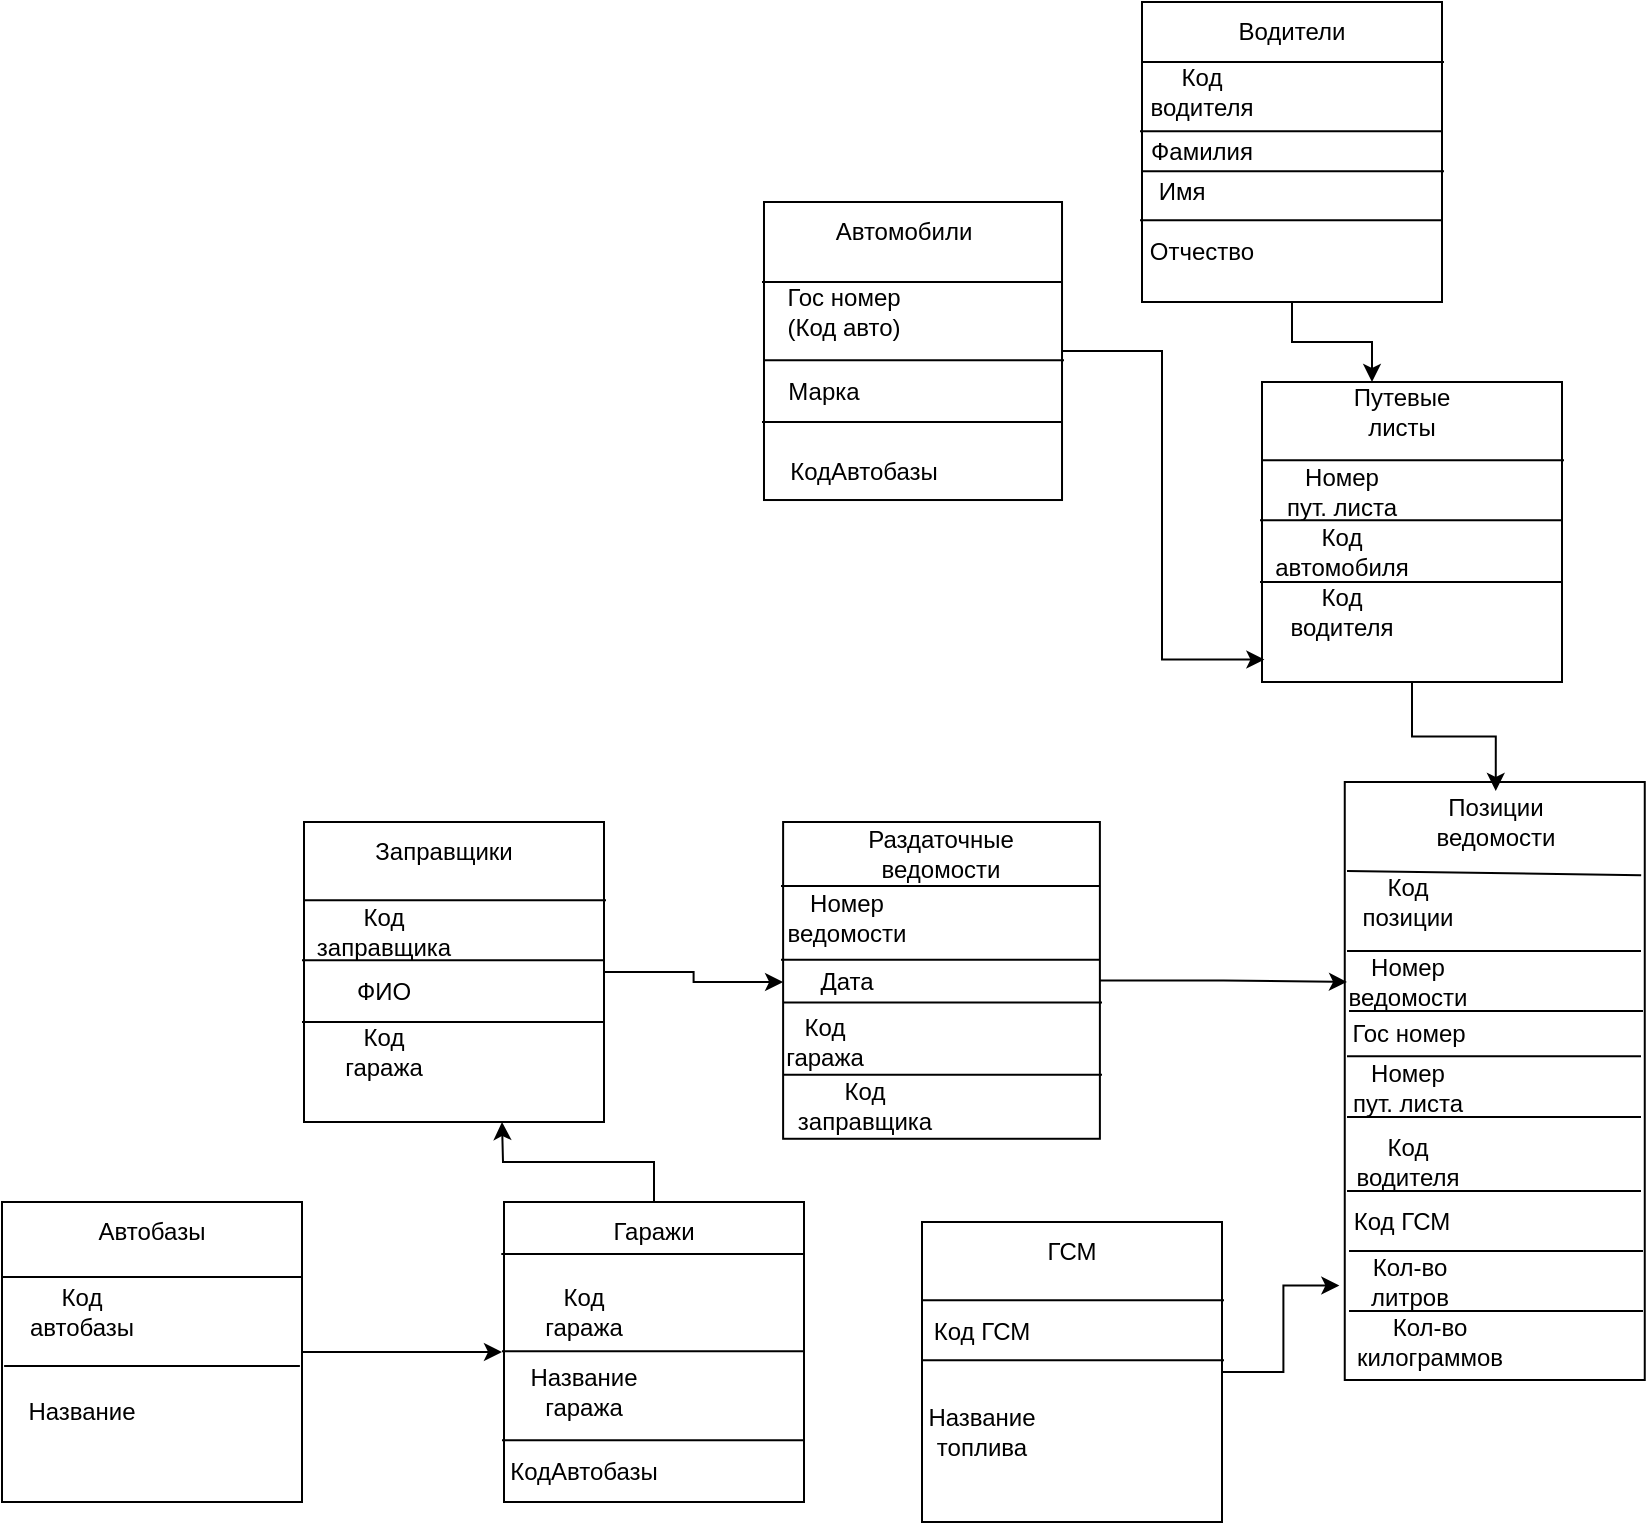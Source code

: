 <mxfile version="24.7.8">
  <diagram name="Страница — 1" id="F2UN4JURd1tIRj0Kty2B">
    <mxGraphModel dx="1888" dy="805" grid="1" gridSize="10" guides="1" tooltips="1" connect="1" arrows="1" fold="1" page="1" pageScale="1" pageWidth="827" pageHeight="1169" math="0" shadow="0">
      <root>
        <mxCell id="0" />
        <mxCell id="1" parent="0" />
        <mxCell id="1UZ0TA0e_frzeeglWWne-37" value="" style="group" vertex="1" connectable="0" parent="1">
          <mxGeometry x="-70" y="820" width="150" height="150" as="geometry" />
        </mxCell>
        <mxCell id="1UZ0TA0e_frzeeglWWne-40" value="" style="group" vertex="1" connectable="0" parent="1UZ0TA0e_frzeeglWWne-37">
          <mxGeometry width="150" height="150" as="geometry" />
        </mxCell>
        <mxCell id="1UZ0TA0e_frzeeglWWne-120" style="edgeStyle=orthogonalEdgeStyle;rounded=0;orthogonalLoop=1;jettySize=auto;html=1;" edge="1" parent="1UZ0TA0e_frzeeglWWne-40" source="1UZ0TA0e_frzeeglWWne-1">
          <mxGeometry relative="1" as="geometry">
            <mxPoint x="250" y="75" as="targetPoint" />
          </mxGeometry>
        </mxCell>
        <mxCell id="1UZ0TA0e_frzeeglWWne-1" value="" style="whiteSpace=wrap;html=1;aspect=fixed;movable=1;resizable=1;rotatable=1;deletable=1;editable=1;locked=0;connectable=1;" vertex="1" parent="1UZ0TA0e_frzeeglWWne-40">
          <mxGeometry width="150" height="150" as="geometry" />
        </mxCell>
        <mxCell id="1UZ0TA0e_frzeeglWWne-3" value="Код автобазы" style="text;html=1;align=center;verticalAlign=middle;whiteSpace=wrap;rounded=0;movable=1;resizable=1;rotatable=1;deletable=1;editable=1;locked=0;connectable=1;" vertex="1" parent="1UZ0TA0e_frzeeglWWne-40">
          <mxGeometry x="10" y="40" width="60" height="30" as="geometry" />
        </mxCell>
        <mxCell id="1UZ0TA0e_frzeeglWWne-5" value="Название" style="text;html=1;align=center;verticalAlign=middle;whiteSpace=wrap;rounded=0;movable=1;resizable=1;rotatable=1;deletable=1;editable=1;locked=0;connectable=1;" vertex="1" parent="1UZ0TA0e_frzeeglWWne-40">
          <mxGeometry x="10" y="90" width="60" height="30" as="geometry" />
        </mxCell>
        <mxCell id="1UZ0TA0e_frzeeglWWne-6" value="" style="endArrow=none;html=1;rounded=0;entryX=0.993;entryY=0.547;entryDx=0;entryDy=0;entryPerimeter=0;exitX=0.007;exitY=0.547;exitDx=0;exitDy=0;exitPerimeter=0;movable=1;resizable=1;rotatable=1;deletable=1;editable=1;locked=0;connectable=1;" edge="1" parent="1UZ0TA0e_frzeeglWWne-40" source="1UZ0TA0e_frzeeglWWne-1" target="1UZ0TA0e_frzeeglWWne-1">
          <mxGeometry width="50" height="50" relative="1" as="geometry">
            <mxPoint x="320" y="320" as="sourcePoint" />
            <mxPoint x="370" y="270" as="targetPoint" />
          </mxGeometry>
        </mxCell>
        <mxCell id="1UZ0TA0e_frzeeglWWne-7" value="" style="endArrow=none;html=1;rounded=0;entryX=1;entryY=0.25;entryDx=0;entryDy=0;exitX=0;exitY=0.25;exitDx=0;exitDy=0;movable=1;resizable=1;rotatable=1;deletable=1;editable=1;locked=0;connectable=1;" edge="1" parent="1UZ0TA0e_frzeeglWWne-40" source="1UZ0TA0e_frzeeglWWne-1" target="1UZ0TA0e_frzeeglWWne-1">
          <mxGeometry width="50" height="50" relative="1" as="geometry">
            <mxPoint x="320" y="320" as="sourcePoint" />
            <mxPoint x="370" y="270" as="targetPoint" />
          </mxGeometry>
        </mxCell>
        <mxCell id="1UZ0TA0e_frzeeglWWne-2" value="Автобазы" style="text;html=1;align=center;verticalAlign=middle;whiteSpace=wrap;rounded=0;movable=1;resizable=1;rotatable=1;deletable=1;editable=1;locked=0;connectable=1;" vertex="1" parent="1UZ0TA0e_frzeeglWWne-40">
          <mxGeometry x="45" width="60" height="30" as="geometry" />
        </mxCell>
        <mxCell id="1UZ0TA0e_frzeeglWWne-57" value="" style="group" vertex="1" connectable="0" parent="1">
          <mxGeometry x="180" y="820" width="151" height="150" as="geometry" />
        </mxCell>
        <mxCell id="1UZ0TA0e_frzeeglWWne-121" style="edgeStyle=orthogonalEdgeStyle;rounded=0;orthogonalLoop=1;jettySize=auto;html=1;" edge="1" parent="1UZ0TA0e_frzeeglWWne-57" source="1UZ0TA0e_frzeeglWWne-11">
          <mxGeometry relative="1" as="geometry">
            <mxPoint y="-40" as="targetPoint" />
          </mxGeometry>
        </mxCell>
        <mxCell id="1UZ0TA0e_frzeeglWWne-11" value="" style="whiteSpace=wrap;html=1;aspect=fixed;" vertex="1" parent="1UZ0TA0e_frzeeglWWne-57">
          <mxGeometry x="1" width="150" height="150" as="geometry" />
        </mxCell>
        <mxCell id="1UZ0TA0e_frzeeglWWne-12" value="Гаражи" style="text;html=1;align=center;verticalAlign=middle;whiteSpace=wrap;rounded=0;" vertex="1" parent="1UZ0TA0e_frzeeglWWne-57">
          <mxGeometry x="46" width="60" height="30" as="geometry" />
        </mxCell>
        <mxCell id="1UZ0TA0e_frzeeglWWne-13" value="Код гаража" style="text;html=1;align=center;verticalAlign=middle;whiteSpace=wrap;rounded=0;" vertex="1" parent="1UZ0TA0e_frzeeglWWne-57">
          <mxGeometry x="11" y="40" width="60" height="30" as="geometry" />
        </mxCell>
        <mxCell id="1UZ0TA0e_frzeeglWWne-14" value="Название гаража" style="text;html=1;align=center;verticalAlign=middle;whiteSpace=wrap;rounded=0;" vertex="1" parent="1UZ0TA0e_frzeeglWWne-57">
          <mxGeometry x="11" y="80" width="60" height="30" as="geometry" />
        </mxCell>
        <mxCell id="1UZ0TA0e_frzeeglWWne-15" value="КодАвтобазы" style="text;html=1;align=center;verticalAlign=middle;whiteSpace=wrap;rounded=0;" vertex="1" parent="1UZ0TA0e_frzeeglWWne-57">
          <mxGeometry x="11" y="120" width="60" height="30" as="geometry" />
        </mxCell>
        <mxCell id="1UZ0TA0e_frzeeglWWne-41" value="" style="endArrow=none;html=1;rounded=0;entryX=-0.009;entryY=0.173;entryDx=0;entryDy=0;entryPerimeter=0;exitX=0.997;exitY=0.173;exitDx=0;exitDy=0;exitPerimeter=0;" edge="1" parent="1UZ0TA0e_frzeeglWWne-57" source="1UZ0TA0e_frzeeglWWne-11" target="1UZ0TA0e_frzeeglWWne-11">
          <mxGeometry width="50" height="50" relative="1" as="geometry">
            <mxPoint x="21" y="360" as="sourcePoint" />
            <mxPoint x="71" y="310" as="targetPoint" />
          </mxGeometry>
        </mxCell>
        <mxCell id="1UZ0TA0e_frzeeglWWne-42" value="" style="endArrow=none;html=1;rounded=0;entryX=-0.009;entryY=0.173;entryDx=0;entryDy=0;entryPerimeter=0;exitX=0.997;exitY=0.173;exitDx=0;exitDy=0;exitPerimeter=0;" edge="1" parent="1UZ0TA0e_frzeeglWWne-57">
          <mxGeometry width="50" height="50" relative="1" as="geometry">
            <mxPoint x="151" y="74.58" as="sourcePoint" />
            <mxPoint y="74.58" as="targetPoint" />
          </mxGeometry>
        </mxCell>
        <mxCell id="1UZ0TA0e_frzeeglWWne-43" value="" style="endArrow=none;html=1;rounded=0;entryX=-0.009;entryY=0.173;entryDx=0;entryDy=0;entryPerimeter=0;exitX=0.997;exitY=0.173;exitDx=0;exitDy=0;exitPerimeter=0;" edge="1" parent="1UZ0TA0e_frzeeglWWne-57">
          <mxGeometry width="50" height="50" relative="1" as="geometry">
            <mxPoint x="151" y="119.17" as="sourcePoint" />
            <mxPoint y="119.17" as="targetPoint" />
          </mxGeometry>
        </mxCell>
        <mxCell id="1UZ0TA0e_frzeeglWWne-58" value="" style="group" vertex="1" connectable="0" parent="1">
          <mxGeometry x="390" y="830" width="151" height="150" as="geometry" />
        </mxCell>
        <mxCell id="1UZ0TA0e_frzeeglWWne-16" value="" style="whiteSpace=wrap;html=1;aspect=fixed;" vertex="1" parent="1UZ0TA0e_frzeeglWWne-58">
          <mxGeometry width="150" height="150" as="geometry" />
        </mxCell>
        <mxCell id="1UZ0TA0e_frzeeglWWne-17" value="ГСМ" style="text;html=1;align=center;verticalAlign=middle;whiteSpace=wrap;rounded=0;" vertex="1" parent="1UZ0TA0e_frzeeglWWne-58">
          <mxGeometry x="45" width="60" height="30" as="geometry" />
        </mxCell>
        <mxCell id="1UZ0TA0e_frzeeglWWne-18" value="Код ГСМ" style="text;html=1;align=center;verticalAlign=middle;whiteSpace=wrap;rounded=0;" vertex="1" parent="1UZ0TA0e_frzeeglWWne-58">
          <mxGeometry y="40" width="60" height="30" as="geometry" />
        </mxCell>
        <mxCell id="1UZ0TA0e_frzeeglWWne-19" value="Название топлива" style="text;html=1;align=center;verticalAlign=middle;whiteSpace=wrap;rounded=0;" vertex="1" parent="1UZ0TA0e_frzeeglWWne-58">
          <mxGeometry y="90" width="60" height="30" as="geometry" />
        </mxCell>
        <mxCell id="1UZ0TA0e_frzeeglWWne-44" value="" style="endArrow=none;html=1;rounded=0;entryX=-0.009;entryY=0.173;entryDx=0;entryDy=0;entryPerimeter=0;exitX=0.997;exitY=0.173;exitDx=0;exitDy=0;exitPerimeter=0;" edge="1" parent="1UZ0TA0e_frzeeglWWne-58">
          <mxGeometry width="50" height="50" relative="1" as="geometry">
            <mxPoint x="151" y="39.17" as="sourcePoint" />
            <mxPoint y="39.17" as="targetPoint" />
          </mxGeometry>
        </mxCell>
        <mxCell id="1UZ0TA0e_frzeeglWWne-45" value="" style="endArrow=none;html=1;rounded=0;entryX=-0.009;entryY=0.173;entryDx=0;entryDy=0;entryPerimeter=0;exitX=0.997;exitY=0.173;exitDx=0;exitDy=0;exitPerimeter=0;" edge="1" parent="1UZ0TA0e_frzeeglWWne-58">
          <mxGeometry width="50" height="50" relative="1" as="geometry">
            <mxPoint x="151" y="69.17" as="sourcePoint" />
            <mxPoint y="69.17" as="targetPoint" />
          </mxGeometry>
        </mxCell>
        <mxCell id="1UZ0TA0e_frzeeglWWne-61" value="" style="group" vertex="1" connectable="0" parent="1">
          <mxGeometry x="310" y="320" width="151" height="150" as="geometry" />
        </mxCell>
        <mxCell id="1UZ0TA0e_frzeeglWWne-20" value="" style="whiteSpace=wrap;html=1;aspect=fixed;" vertex="1" parent="1UZ0TA0e_frzeeglWWne-61">
          <mxGeometry x="0.993" width="149.013" height="149.013" as="geometry" />
        </mxCell>
        <mxCell id="1UZ0TA0e_frzeeglWWne-21" value="Автомобили" style="text;html=1;align=center;verticalAlign=middle;whiteSpace=wrap;rounded=0;" vertex="1" parent="1UZ0TA0e_frzeeglWWne-61">
          <mxGeometry x="40.73" width="59.605" height="30" as="geometry" />
        </mxCell>
        <mxCell id="1UZ0TA0e_frzeeglWWne-22" value="Гос номер (Код авто)" style="text;html=1;align=center;verticalAlign=middle;whiteSpace=wrap;rounded=0;" vertex="1" parent="1UZ0TA0e_frzeeglWWne-61">
          <mxGeometry x="10.928" y="40" width="59.605" height="30" as="geometry" />
        </mxCell>
        <mxCell id="1UZ0TA0e_frzeeglWWne-23" value="Марка" style="text;html=1;align=center;verticalAlign=middle;whiteSpace=wrap;rounded=0;" vertex="1" parent="1UZ0TA0e_frzeeglWWne-61">
          <mxGeometry x="0.993" y="80" width="59.605" height="30" as="geometry" />
        </mxCell>
        <mxCell id="1UZ0TA0e_frzeeglWWne-24" value="КодАвтобазы" style="text;html=1;align=center;verticalAlign=middle;whiteSpace=wrap;rounded=0;" vertex="1" parent="1UZ0TA0e_frzeeglWWne-61">
          <mxGeometry x="20.862" y="120" width="59.605" height="30" as="geometry" />
        </mxCell>
        <mxCell id="1UZ0TA0e_frzeeglWWne-47" value="" style="endArrow=none;html=1;rounded=0;entryX=-0.009;entryY=0.173;entryDx=0;entryDy=0;entryPerimeter=0;exitX=0.997;exitY=0.173;exitDx=0;exitDy=0;exitPerimeter=0;" edge="1" parent="1UZ0TA0e_frzeeglWWne-61">
          <mxGeometry width="50" height="50" relative="1" as="geometry">
            <mxPoint x="150.007" y="40" as="sourcePoint" />
            <mxPoint y="40" as="targetPoint" />
          </mxGeometry>
        </mxCell>
        <mxCell id="1UZ0TA0e_frzeeglWWne-48" value="" style="endArrow=none;html=1;rounded=0;entryX=-0.009;entryY=0.173;entryDx=0;entryDy=0;entryPerimeter=0;exitX=0.997;exitY=0.173;exitDx=0;exitDy=0;exitPerimeter=0;" edge="1" parent="1UZ0TA0e_frzeeglWWne-61">
          <mxGeometry width="50" height="50" relative="1" as="geometry">
            <mxPoint x="151" y="79.17" as="sourcePoint" />
            <mxPoint x="0.993" y="79.17" as="targetPoint" />
          </mxGeometry>
        </mxCell>
        <mxCell id="1UZ0TA0e_frzeeglWWne-49" value="" style="endArrow=none;html=1;rounded=0;entryX=-0.009;entryY=0.173;entryDx=0;entryDy=0;entryPerimeter=0;exitX=0.997;exitY=0.173;exitDx=0;exitDy=0;exitPerimeter=0;" edge="1" parent="1UZ0TA0e_frzeeglWWne-61">
          <mxGeometry width="50" height="50" relative="1" as="geometry">
            <mxPoint x="150.007" y="110" as="sourcePoint" />
            <mxPoint y="110" as="targetPoint" />
          </mxGeometry>
        </mxCell>
        <mxCell id="1UZ0TA0e_frzeeglWWne-62" value="" style="group" vertex="1" connectable="0" parent="1">
          <mxGeometry x="490" y="230" width="161" height="150" as="geometry" />
        </mxCell>
        <mxCell id="1UZ0TA0e_frzeeglWWne-84" value="" style="group" vertex="1" connectable="0" parent="1UZ0TA0e_frzeeglWWne-62">
          <mxGeometry y="-10" width="161" height="150" as="geometry" />
        </mxCell>
        <mxCell id="1UZ0TA0e_frzeeglWWne-25" value="" style="whiteSpace=wrap;html=1;aspect=fixed;" vertex="1" parent="1UZ0TA0e_frzeeglWWne-84">
          <mxGeometry x="10" width="150" height="150" as="geometry" />
        </mxCell>
        <mxCell id="1UZ0TA0e_frzeeglWWne-26" value="Водители" style="text;html=1;align=center;verticalAlign=middle;whiteSpace=wrap;rounded=0;" vertex="1" parent="1UZ0TA0e_frzeeglWWne-84">
          <mxGeometry x="55" width="60" height="30" as="geometry" />
        </mxCell>
        <mxCell id="1UZ0TA0e_frzeeglWWne-27" value="Код водителя" style="text;html=1;align=center;verticalAlign=middle;whiteSpace=wrap;rounded=0;" vertex="1" parent="1UZ0TA0e_frzeeglWWne-84">
          <mxGeometry x="10" y="30" width="60" height="30" as="geometry" />
        </mxCell>
        <mxCell id="1UZ0TA0e_frzeeglWWne-28" value="Фамилия" style="text;html=1;align=center;verticalAlign=middle;whiteSpace=wrap;rounded=0;" vertex="1" parent="1UZ0TA0e_frzeeglWWne-84">
          <mxGeometry x="10" y="60" width="60" height="30" as="geometry" />
        </mxCell>
        <mxCell id="1UZ0TA0e_frzeeglWWne-29" value="Имя" style="text;html=1;align=center;verticalAlign=middle;whiteSpace=wrap;rounded=0;" vertex="1" parent="1UZ0TA0e_frzeeglWWne-84">
          <mxGeometry y="80" width="60" height="30" as="geometry" />
        </mxCell>
        <mxCell id="1UZ0TA0e_frzeeglWWne-30" value="Отчество" style="text;html=1;align=center;verticalAlign=middle;whiteSpace=wrap;rounded=0;" vertex="1" parent="1UZ0TA0e_frzeeglWWne-84">
          <mxGeometry x="10" y="110" width="60" height="30" as="geometry" />
        </mxCell>
        <mxCell id="1UZ0TA0e_frzeeglWWne-51" value="" style="endArrow=none;html=1;rounded=0;entryX=-0.009;entryY=0.173;entryDx=0;entryDy=0;entryPerimeter=0;exitX=0.997;exitY=0.173;exitDx=0;exitDy=0;exitPerimeter=0;" edge="1" parent="1UZ0TA0e_frzeeglWWne-84">
          <mxGeometry width="50" height="50" relative="1" as="geometry">
            <mxPoint x="160" y="64.58" as="sourcePoint" />
            <mxPoint x="9" y="64.58" as="targetPoint" />
          </mxGeometry>
        </mxCell>
        <mxCell id="1UZ0TA0e_frzeeglWWne-52" value="" style="endArrow=none;html=1;rounded=0;entryX=-0.009;entryY=0.173;entryDx=0;entryDy=0;entryPerimeter=0;exitX=0.997;exitY=0.173;exitDx=0;exitDy=0;exitPerimeter=0;" edge="1" parent="1UZ0TA0e_frzeeglWWne-84">
          <mxGeometry width="50" height="50" relative="1" as="geometry">
            <mxPoint x="161" y="84.58" as="sourcePoint" />
            <mxPoint x="10" y="84.58" as="targetPoint" />
          </mxGeometry>
        </mxCell>
        <mxCell id="1UZ0TA0e_frzeeglWWne-53" value="" style="endArrow=none;html=1;rounded=0;entryX=-0.009;entryY=0.173;entryDx=0;entryDy=0;entryPerimeter=0;exitX=0.997;exitY=0.173;exitDx=0;exitDy=0;exitPerimeter=0;" edge="1" parent="1UZ0TA0e_frzeeglWWne-84">
          <mxGeometry width="50" height="50" relative="1" as="geometry">
            <mxPoint x="160" y="109.17" as="sourcePoint" />
            <mxPoint x="9" y="109.17" as="targetPoint" />
          </mxGeometry>
        </mxCell>
        <mxCell id="1UZ0TA0e_frzeeglWWne-83" value="" style="endArrow=none;html=1;rounded=0;entryX=-0.009;entryY=0.173;entryDx=0;entryDy=0;entryPerimeter=0;exitX=0.997;exitY=0.173;exitDx=0;exitDy=0;exitPerimeter=0;" edge="1" parent="1UZ0TA0e_frzeeglWWne-84">
          <mxGeometry width="50" height="50" relative="1" as="geometry">
            <mxPoint x="161" y="30.0" as="sourcePoint" />
            <mxPoint x="10" y="30.0" as="targetPoint" />
          </mxGeometry>
        </mxCell>
        <mxCell id="1UZ0TA0e_frzeeglWWne-63" value="" style="group" vertex="1" connectable="0" parent="1">
          <mxGeometry x="559" y="410" width="152" height="150" as="geometry" />
        </mxCell>
        <mxCell id="1UZ0TA0e_frzeeglWWne-31" value="" style="whiteSpace=wrap;html=1;aspect=fixed;" vertex="1" parent="1UZ0TA0e_frzeeglWWne-63">
          <mxGeometry x="1" width="150" height="150" as="geometry" />
        </mxCell>
        <mxCell id="1UZ0TA0e_frzeeglWWne-32" value="Путевые листы" style="text;html=1;align=center;verticalAlign=middle;whiteSpace=wrap;rounded=0;" vertex="1" parent="1UZ0TA0e_frzeeglWWne-63">
          <mxGeometry x="41" width="60" height="30" as="geometry" />
        </mxCell>
        <mxCell id="1UZ0TA0e_frzeeglWWne-33" value="Номер пут. листа" style="text;html=1;align=center;verticalAlign=middle;whiteSpace=wrap;rounded=0;" vertex="1" parent="1UZ0TA0e_frzeeglWWne-63">
          <mxGeometry x="11" y="40" width="60" height="30" as="geometry" />
        </mxCell>
        <mxCell id="1UZ0TA0e_frzeeglWWne-34" value="Код автомобиля" style="text;html=1;align=center;verticalAlign=middle;whiteSpace=wrap;rounded=0;" vertex="1" parent="1UZ0TA0e_frzeeglWWne-63">
          <mxGeometry x="11" y="70" width="60" height="30" as="geometry" />
        </mxCell>
        <mxCell id="1UZ0TA0e_frzeeglWWne-35" value="Код водителя" style="text;html=1;align=center;verticalAlign=middle;whiteSpace=wrap;rounded=0;" vertex="1" parent="1UZ0TA0e_frzeeglWWne-63">
          <mxGeometry x="11" y="100" width="60" height="30" as="geometry" />
        </mxCell>
        <mxCell id="1UZ0TA0e_frzeeglWWne-54" value="" style="endArrow=none;html=1;rounded=0;entryX=-0.009;entryY=0.173;entryDx=0;entryDy=0;entryPerimeter=0;exitX=0.997;exitY=0.173;exitDx=0;exitDy=0;exitPerimeter=0;" edge="1" parent="1UZ0TA0e_frzeeglWWne-63">
          <mxGeometry width="50" height="50" relative="1" as="geometry">
            <mxPoint x="152" y="39.17" as="sourcePoint" />
            <mxPoint x="1" y="39.17" as="targetPoint" />
          </mxGeometry>
        </mxCell>
        <mxCell id="1UZ0TA0e_frzeeglWWne-55" value="" style="endArrow=none;html=1;rounded=0;entryX=-0.009;entryY=0.173;entryDx=0;entryDy=0;entryPerimeter=0;exitX=0.997;exitY=0.173;exitDx=0;exitDy=0;exitPerimeter=0;" edge="1" parent="1UZ0TA0e_frzeeglWWne-63">
          <mxGeometry width="50" height="50" relative="1" as="geometry">
            <mxPoint x="151" y="69.17" as="sourcePoint" />
            <mxPoint y="69.17" as="targetPoint" />
          </mxGeometry>
        </mxCell>
        <mxCell id="1UZ0TA0e_frzeeglWWne-56" value="" style="endArrow=none;html=1;rounded=0;entryX=-0.009;entryY=0.173;entryDx=0;entryDy=0;entryPerimeter=0;exitX=0.997;exitY=0.173;exitDx=0;exitDy=0;exitPerimeter=0;" edge="1" parent="1UZ0TA0e_frzeeglWWne-63">
          <mxGeometry width="50" height="50" relative="1" as="geometry">
            <mxPoint x="151" y="100" as="sourcePoint" />
            <mxPoint y="100" as="targetPoint" />
          </mxGeometry>
        </mxCell>
        <mxCell id="1UZ0TA0e_frzeeglWWne-64" value="" style="group" vertex="1" connectable="0" parent="1">
          <mxGeometry x="80" y="630" width="152" height="150" as="geometry" />
        </mxCell>
        <mxCell id="1UZ0TA0e_frzeeglWWne-65" value="" style="whiteSpace=wrap;html=1;aspect=fixed;" vertex="1" parent="1UZ0TA0e_frzeeglWWne-64">
          <mxGeometry x="1" width="150" height="150" as="geometry" />
        </mxCell>
        <mxCell id="1UZ0TA0e_frzeeglWWne-66" value="Заправщики" style="text;html=1;align=center;verticalAlign=middle;whiteSpace=wrap;rounded=0;" vertex="1" parent="1UZ0TA0e_frzeeglWWne-64">
          <mxGeometry x="41" width="60" height="30" as="geometry" />
        </mxCell>
        <mxCell id="1UZ0TA0e_frzeeglWWne-67" value="Код заправщика" style="text;html=1;align=center;verticalAlign=middle;whiteSpace=wrap;rounded=0;" vertex="1" parent="1UZ0TA0e_frzeeglWWne-64">
          <mxGeometry x="11" y="40" width="60" height="30" as="geometry" />
        </mxCell>
        <mxCell id="1UZ0TA0e_frzeeglWWne-68" value="ФИО" style="text;html=1;align=center;verticalAlign=middle;whiteSpace=wrap;rounded=0;" vertex="1" parent="1UZ0TA0e_frzeeglWWne-64">
          <mxGeometry x="11" y="70" width="60" height="30" as="geometry" />
        </mxCell>
        <mxCell id="1UZ0TA0e_frzeeglWWne-69" value="Код гаража" style="text;html=1;align=center;verticalAlign=middle;whiteSpace=wrap;rounded=0;" vertex="1" parent="1UZ0TA0e_frzeeglWWne-64">
          <mxGeometry x="11" y="100" width="60" height="30" as="geometry" />
        </mxCell>
        <mxCell id="1UZ0TA0e_frzeeglWWne-70" value="" style="endArrow=none;html=1;rounded=0;entryX=-0.009;entryY=0.173;entryDx=0;entryDy=0;entryPerimeter=0;exitX=0.997;exitY=0.173;exitDx=0;exitDy=0;exitPerimeter=0;" edge="1" parent="1UZ0TA0e_frzeeglWWne-64">
          <mxGeometry width="50" height="50" relative="1" as="geometry">
            <mxPoint x="152" y="39.17" as="sourcePoint" />
            <mxPoint x="1" y="39.17" as="targetPoint" />
          </mxGeometry>
        </mxCell>
        <mxCell id="1UZ0TA0e_frzeeglWWne-71" value="" style="endArrow=none;html=1;rounded=0;entryX=-0.009;entryY=0.173;entryDx=0;entryDy=0;entryPerimeter=0;exitX=0.997;exitY=0.173;exitDx=0;exitDy=0;exitPerimeter=0;" edge="1" parent="1UZ0TA0e_frzeeglWWne-64">
          <mxGeometry width="50" height="50" relative="1" as="geometry">
            <mxPoint x="151" y="69.17" as="sourcePoint" />
            <mxPoint y="69.17" as="targetPoint" />
          </mxGeometry>
        </mxCell>
        <mxCell id="1UZ0TA0e_frzeeglWWne-72" value="" style="endArrow=none;html=1;rounded=0;entryX=-0.009;entryY=0.173;entryDx=0;entryDy=0;entryPerimeter=0;exitX=0.997;exitY=0.173;exitDx=0;exitDy=0;exitPerimeter=0;" edge="1" parent="1UZ0TA0e_frzeeglWWne-64">
          <mxGeometry width="50" height="50" relative="1" as="geometry">
            <mxPoint x="151" y="100" as="sourcePoint" />
            <mxPoint y="100" as="targetPoint" />
          </mxGeometry>
        </mxCell>
        <mxCell id="1UZ0TA0e_frzeeglWWne-73" value="" style="group" vertex="1" connectable="0" parent="1">
          <mxGeometry x="310" y="630" width="170" height="160" as="geometry" />
        </mxCell>
        <mxCell id="1UZ0TA0e_frzeeglWWne-88" value="" style="group" vertex="1" connectable="0" parent="1UZ0TA0e_frzeeglWWne-73">
          <mxGeometry width="170.004" height="158.385" as="geometry" />
        </mxCell>
        <mxCell id="1UZ0TA0e_frzeeglWWne-74" value="" style="whiteSpace=wrap;html=1;aspect=fixed;" vertex="1" parent="1UZ0TA0e_frzeeglWWne-88">
          <mxGeometry x="10.559" width="158.385" height="158.385" as="geometry" />
        </mxCell>
        <mxCell id="1UZ0TA0e_frzeeglWWne-75" value="Раздаточные ведомости" style="text;html=1;align=center;verticalAlign=middle;whiteSpace=wrap;rounded=0;" vertex="1" parent="1UZ0TA0e_frzeeglWWne-88">
          <mxGeometry x="58.075" width="63.354" height="32" as="geometry" />
        </mxCell>
        <mxCell id="1UZ0TA0e_frzeeglWWne-76" value="Номер ведомости" style="text;html=1;align=center;verticalAlign=middle;whiteSpace=wrap;rounded=0;" vertex="1" parent="1UZ0TA0e_frzeeglWWne-88">
          <mxGeometry x="10.559" y="32" width="63.354" height="32" as="geometry" />
        </mxCell>
        <mxCell id="1UZ0TA0e_frzeeglWWne-77" value="Дата" style="text;html=1;align=center;verticalAlign=middle;whiteSpace=wrap;rounded=0;" vertex="1" parent="1UZ0TA0e_frzeeglWWne-88">
          <mxGeometry x="10.559" y="64" width="63.354" height="32" as="geometry" />
        </mxCell>
        <mxCell id="1UZ0TA0e_frzeeglWWne-78" value="Код гаража" style="text;html=1;align=center;verticalAlign=middle;whiteSpace=wrap;rounded=0;" vertex="1" parent="1UZ0TA0e_frzeeglWWne-88">
          <mxGeometry y="94.383" width="63.354" height="32" as="geometry" />
        </mxCell>
        <mxCell id="1UZ0TA0e_frzeeglWWne-79" value="Код заправщика" style="text;html=1;align=center;verticalAlign=middle;whiteSpace=wrap;rounded=0;" vertex="1" parent="1UZ0TA0e_frzeeglWWne-88">
          <mxGeometry x="19.999" y="126.383" width="63.354" height="32" as="geometry" />
        </mxCell>
        <mxCell id="1UZ0TA0e_frzeeglWWne-80" value="" style="endArrow=none;html=1;rounded=0;entryX=-0.009;entryY=0.173;entryDx=0;entryDy=0;entryPerimeter=0;exitX=0.997;exitY=0.173;exitDx=0;exitDy=0;exitPerimeter=0;" edge="1" parent="1UZ0TA0e_frzeeglWWne-88">
          <mxGeometry width="50" height="50" relative="1" as="geometry">
            <mxPoint x="168.944" y="68.885" as="sourcePoint" />
            <mxPoint x="9.503" y="68.885" as="targetPoint" />
          </mxGeometry>
        </mxCell>
        <mxCell id="1UZ0TA0e_frzeeglWWne-81" value="" style="endArrow=none;html=1;rounded=0;entryX=-0.009;entryY=0.173;entryDx=0;entryDy=0;entryPerimeter=0;exitX=0.997;exitY=0.173;exitDx=0;exitDy=0;exitPerimeter=0;" edge="1" parent="1UZ0TA0e_frzeeglWWne-88">
          <mxGeometry width="50" height="50" relative="1" as="geometry">
            <mxPoint x="170" y="90.219" as="sourcePoint" />
            <mxPoint x="10.559" y="90.219" as="targetPoint" />
          </mxGeometry>
        </mxCell>
        <mxCell id="1UZ0TA0e_frzeeglWWne-82" value="" style="endArrow=none;html=1;rounded=0;entryX=-0.009;entryY=0.173;entryDx=0;entryDy=0;entryPerimeter=0;exitX=0.997;exitY=0.173;exitDx=0;exitDy=0;exitPerimeter=0;" edge="1" parent="1UZ0TA0e_frzeeglWWne-88">
          <mxGeometry width="50" height="50" relative="1" as="geometry">
            <mxPoint x="170.004" y="126.388" as="sourcePoint" />
            <mxPoint x="10.563" y="126.388" as="targetPoint" />
          </mxGeometry>
        </mxCell>
        <mxCell id="1UZ0TA0e_frzeeglWWne-86" value="" style="endArrow=none;html=1;rounded=0;entryX=-0.009;entryY=0.173;entryDx=0;entryDy=0;entryPerimeter=0;exitX=0.997;exitY=0.173;exitDx=0;exitDy=0;exitPerimeter=0;" edge="1" parent="1UZ0TA0e_frzeeglWWne-88">
          <mxGeometry width="50" height="50" relative="1" as="geometry">
            <mxPoint x="168.944" y="31.995" as="sourcePoint" />
            <mxPoint x="9.503" y="31.995" as="targetPoint" />
          </mxGeometry>
        </mxCell>
        <mxCell id="1UZ0TA0e_frzeeglWWne-116" value="" style="group" vertex="1" connectable="0" parent="1">
          <mxGeometry x="600" y="610" width="151.38" height="299" as="geometry" />
        </mxCell>
        <mxCell id="1UZ0TA0e_frzeeglWWne-97" value="" style="rounded=0;whiteSpace=wrap;html=1;rotation=90;" vertex="1" parent="1UZ0TA0e_frzeeglWWne-116">
          <mxGeometry x="-73.12" y="74.5" width="299" height="150" as="geometry" />
        </mxCell>
        <mxCell id="1UZ0TA0e_frzeeglWWne-90" value="Позиции ведомости" style="text;html=1;align=center;verticalAlign=middle;whiteSpace=wrap;rounded=0;" vertex="1" parent="1UZ0TA0e_frzeeglWWne-116">
          <mxGeometry x="46.88" y="4.5" width="60" height="30" as="geometry" />
        </mxCell>
        <mxCell id="1UZ0TA0e_frzeeglWWne-91" value="Код позиции" style="text;html=1;align=center;verticalAlign=middle;whiteSpace=wrap;rounded=0;" vertex="1" parent="1UZ0TA0e_frzeeglWWne-116">
          <mxGeometry x="2.5" y="44.5" width="60" height="30" as="geometry" />
        </mxCell>
        <mxCell id="1UZ0TA0e_frzeeglWWne-92" value="Номер ведомости" style="text;html=1;align=center;verticalAlign=middle;whiteSpace=wrap;rounded=0;" vertex="1" parent="1UZ0TA0e_frzeeglWWne-116">
          <mxGeometry x="2.5" y="85.5" width="60" height="29" as="geometry" />
        </mxCell>
        <mxCell id="1UZ0TA0e_frzeeglWWne-93" value="Гос номер" style="text;html=1;align=center;verticalAlign=middle;whiteSpace=wrap;rounded=0;" vertex="1" parent="1UZ0TA0e_frzeeglWWne-116">
          <mxGeometry x="2.5" y="114.5" width="61" height="23" as="geometry" />
        </mxCell>
        <mxCell id="1UZ0TA0e_frzeeglWWne-94" value="Номер пут. листа" style="text;html=1;align=center;verticalAlign=middle;whiteSpace=wrap;rounded=0;" vertex="1" parent="1UZ0TA0e_frzeeglWWne-116">
          <mxGeometry x="2.5" y="137.5" width="60" height="30" as="geometry" />
        </mxCell>
        <mxCell id="1UZ0TA0e_frzeeglWWne-95" value="Код водителя" style="text;html=1;align=center;verticalAlign=middle;whiteSpace=wrap;rounded=0;" vertex="1" parent="1UZ0TA0e_frzeeglWWne-116">
          <mxGeometry x="2.5" y="174.5" width="60" height="30" as="geometry" />
        </mxCell>
        <mxCell id="1UZ0TA0e_frzeeglWWne-100" value="Код ГСМ" style="text;html=1;align=center;verticalAlign=middle;whiteSpace=wrap;rounded=0;" vertex="1" parent="1UZ0TA0e_frzeeglWWne-116">
          <mxGeometry y="204.5" width="60" height="30" as="geometry" />
        </mxCell>
        <mxCell id="1UZ0TA0e_frzeeglWWne-101" value="Кол-во литров" style="text;html=1;align=center;verticalAlign=middle;whiteSpace=wrap;rounded=0;" vertex="1" parent="1UZ0TA0e_frzeeglWWne-116">
          <mxGeometry x="3.5" y="234.5" width="60" height="30" as="geometry" />
        </mxCell>
        <mxCell id="1UZ0TA0e_frzeeglWWne-104" value="Кол-во килограммов" style="text;html=1;align=center;verticalAlign=middle;whiteSpace=wrap;rounded=0;" vertex="1" parent="1UZ0TA0e_frzeeglWWne-116">
          <mxGeometry x="14" y="264.5" width="60" height="30" as="geometry" />
        </mxCell>
        <mxCell id="1UZ0TA0e_frzeeglWWne-108" value="" style="endArrow=none;html=1;rounded=0;exitX=0;exitY=0;exitDx=0;exitDy=0;entryX=0.156;entryY=0.012;entryDx=0;entryDy=0;entryPerimeter=0;" edge="1" parent="1UZ0TA0e_frzeeglWWne-116" source="1UZ0TA0e_frzeeglWWne-91" target="1UZ0TA0e_frzeeglWWne-97">
          <mxGeometry width="50" height="50" relative="1" as="geometry">
            <mxPoint x="35" y="144.5" as="sourcePoint" />
            <mxPoint x="155" y="44.5" as="targetPoint" />
          </mxGeometry>
        </mxCell>
        <mxCell id="1UZ0TA0e_frzeeglWWne-109" value="" style="endArrow=none;html=1;rounded=0;exitX=0;exitY=0;exitDx=0;exitDy=0;entryX=0.156;entryY=0.012;entryDx=0;entryDy=0;entryPerimeter=0;" edge="1" parent="1UZ0TA0e_frzeeglWWne-116">
          <mxGeometry width="50" height="50" relative="1" as="geometry">
            <mxPoint x="2.5" y="84.5" as="sourcePoint" />
            <mxPoint x="149.5" y="84.5" as="targetPoint" />
          </mxGeometry>
        </mxCell>
        <mxCell id="1UZ0TA0e_frzeeglWWne-110" value="" style="endArrow=none;html=1;rounded=0;exitX=0;exitY=0;exitDx=0;exitDy=0;entryX=0.156;entryY=0.012;entryDx=0;entryDy=0;entryPerimeter=0;" edge="1" parent="1UZ0TA0e_frzeeglWWne-116">
          <mxGeometry width="50" height="50" relative="1" as="geometry">
            <mxPoint x="3.5" y="114.5" as="sourcePoint" />
            <mxPoint x="150.5" y="114.5" as="targetPoint" />
          </mxGeometry>
        </mxCell>
        <mxCell id="1UZ0TA0e_frzeeglWWne-111" value="" style="endArrow=none;html=1;rounded=0;exitX=0;exitY=0;exitDx=0;exitDy=0;entryX=0.156;entryY=0.012;entryDx=0;entryDy=0;entryPerimeter=0;" edge="1" parent="1UZ0TA0e_frzeeglWWne-116">
          <mxGeometry width="50" height="50" relative="1" as="geometry">
            <mxPoint x="2.5" y="137.11" as="sourcePoint" />
            <mxPoint x="149.5" y="137.11" as="targetPoint" />
          </mxGeometry>
        </mxCell>
        <mxCell id="1UZ0TA0e_frzeeglWWne-112" value="" style="endArrow=none;html=1;rounded=0;exitX=0;exitY=0;exitDx=0;exitDy=0;entryX=0.156;entryY=0.012;entryDx=0;entryDy=0;entryPerimeter=0;" edge="1" parent="1UZ0TA0e_frzeeglWWne-116">
          <mxGeometry width="50" height="50" relative="1" as="geometry">
            <mxPoint x="2.5" y="167.5" as="sourcePoint" />
            <mxPoint x="149.5" y="167.5" as="targetPoint" />
          </mxGeometry>
        </mxCell>
        <mxCell id="1UZ0TA0e_frzeeglWWne-113" value="" style="endArrow=none;html=1;rounded=0;exitX=0;exitY=0;exitDx=0;exitDy=0;entryX=0.156;entryY=0.012;entryDx=0;entryDy=0;entryPerimeter=0;" edge="1" parent="1UZ0TA0e_frzeeglWWne-116">
          <mxGeometry width="50" height="50" relative="1" as="geometry">
            <mxPoint x="2.5" y="204.5" as="sourcePoint" />
            <mxPoint x="149.5" y="204.5" as="targetPoint" />
          </mxGeometry>
        </mxCell>
        <mxCell id="1UZ0TA0e_frzeeglWWne-114" value="" style="endArrow=none;html=1;rounded=0;exitX=0;exitY=0;exitDx=0;exitDy=0;entryX=0.156;entryY=0.012;entryDx=0;entryDy=0;entryPerimeter=0;" edge="1" parent="1UZ0TA0e_frzeeglWWne-116">
          <mxGeometry width="50" height="50" relative="1" as="geometry">
            <mxPoint x="3.5" y="234.5" as="sourcePoint" />
            <mxPoint x="150.5" y="234.5" as="targetPoint" />
          </mxGeometry>
        </mxCell>
        <mxCell id="1UZ0TA0e_frzeeglWWne-115" value="" style="endArrow=none;html=1;rounded=0;exitX=0;exitY=0;exitDx=0;exitDy=0;entryX=0.156;entryY=0.012;entryDx=0;entryDy=0;entryPerimeter=0;" edge="1" parent="1UZ0TA0e_frzeeglWWne-116">
          <mxGeometry width="50" height="50" relative="1" as="geometry">
            <mxPoint x="3.5" y="264.5" as="sourcePoint" />
            <mxPoint x="150.5" y="264.5" as="targetPoint" />
          </mxGeometry>
        </mxCell>
        <mxCell id="1UZ0TA0e_frzeeglWWne-118" style="edgeStyle=orthogonalEdgeStyle;rounded=0;orthogonalLoop=1;jettySize=auto;html=1;entryX=0.008;entryY=0.925;entryDx=0;entryDy=0;entryPerimeter=0;" edge="1" parent="1" source="1UZ0TA0e_frzeeglWWne-20" target="1UZ0TA0e_frzeeglWWne-31">
          <mxGeometry relative="1" as="geometry" />
        </mxCell>
        <mxCell id="1UZ0TA0e_frzeeglWWne-119" style="edgeStyle=orthogonalEdgeStyle;rounded=0;orthogonalLoop=1;jettySize=auto;html=1;entryX=0.25;entryY=0;entryDx=0;entryDy=0;" edge="1" parent="1" source="1UZ0TA0e_frzeeglWWne-25" target="1UZ0TA0e_frzeeglWWne-32">
          <mxGeometry relative="1" as="geometry" />
        </mxCell>
        <mxCell id="1UZ0TA0e_frzeeglWWne-122" style="edgeStyle=orthogonalEdgeStyle;rounded=0;orthogonalLoop=1;jettySize=auto;html=1;entryX=0.842;entryY=1.018;entryDx=0;entryDy=0;entryPerimeter=0;" edge="1" parent="1" source="1UZ0TA0e_frzeeglWWne-16" target="1UZ0TA0e_frzeeglWWne-97">
          <mxGeometry relative="1" as="geometry" />
        </mxCell>
        <mxCell id="1UZ0TA0e_frzeeglWWne-123" style="edgeStyle=orthogonalEdgeStyle;rounded=0;orthogonalLoop=1;jettySize=auto;html=1;entryX=0.5;entryY=0;entryDx=0;entryDy=0;" edge="1" parent="1" source="1UZ0TA0e_frzeeglWWne-31" target="1UZ0TA0e_frzeeglWWne-90">
          <mxGeometry relative="1" as="geometry" />
        </mxCell>
        <mxCell id="1UZ0TA0e_frzeeglWWne-124" style="edgeStyle=orthogonalEdgeStyle;rounded=0;orthogonalLoop=1;jettySize=auto;html=1;entryX=0;entryY=0.5;entryDx=0;entryDy=0;" edge="1" parent="1" source="1UZ0TA0e_frzeeglWWne-65" target="1UZ0TA0e_frzeeglWWne-77">
          <mxGeometry relative="1" as="geometry" />
        </mxCell>
        <mxCell id="1UZ0TA0e_frzeeglWWne-125" style="edgeStyle=orthogonalEdgeStyle;rounded=0;orthogonalLoop=1;jettySize=auto;html=1;entryX=0;entryY=0.5;entryDx=0;entryDy=0;" edge="1" parent="1" source="1UZ0TA0e_frzeeglWWne-74" target="1UZ0TA0e_frzeeglWWne-92">
          <mxGeometry relative="1" as="geometry" />
        </mxCell>
      </root>
    </mxGraphModel>
  </diagram>
</mxfile>
